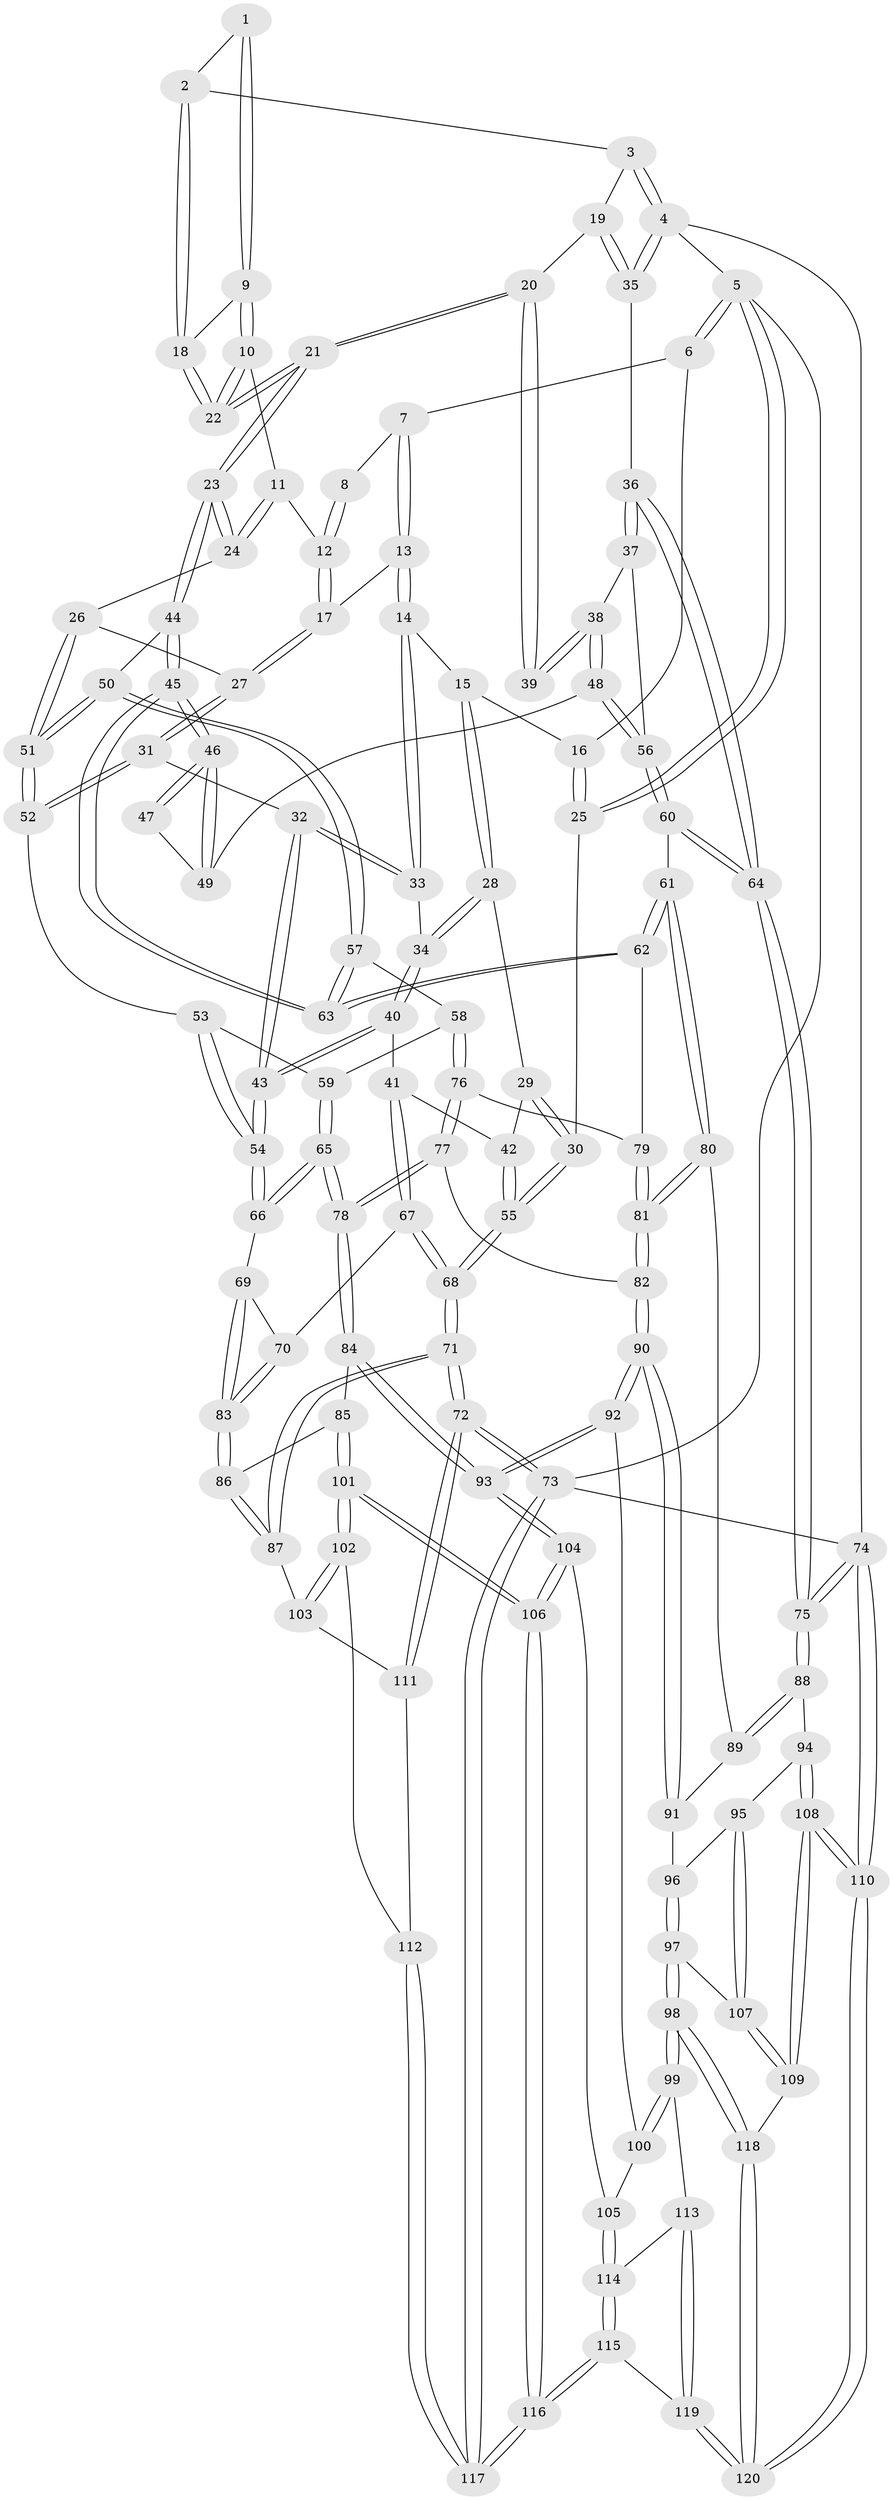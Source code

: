 // Generated by graph-tools (version 1.1) at 2025/03/03/09/25 03:03:23]
// undirected, 120 vertices, 297 edges
graph export_dot {
graph [start="1"]
  node [color=gray90,style=filled];
  1 [pos="+0.4469572008428054+0"];
  2 [pos="+0.738741579672593+0"];
  3 [pos="+0.7703781784128231+0"];
  4 [pos="+1+0"];
  5 [pos="+0+0"];
  6 [pos="+0.2727999366554603+0"];
  7 [pos="+0.3176841816368912+0"];
  8 [pos="+0.42381226985444603+0"];
  9 [pos="+0.5014558203209735+0.12887033545209084"];
  10 [pos="+0.49623212879211376+0.17529688729406734"];
  11 [pos="+0.47375889815807976+0.18666372183121807"];
  12 [pos="+0.41726595145889495+0.18985324803121337"];
  13 [pos="+0.33411801712242234+0.17545389807917539"];
  14 [pos="+0.20462935907240667+0.19683127960464245"];
  15 [pos="+0.15707150862574235+0.17586855688116843"];
  16 [pos="+0.13274807643053949+0.14460560955695254"];
  17 [pos="+0.37868154753176764+0.20139867411579157"];
  18 [pos="+0.6604652415636798+0.02183139050814826"];
  19 [pos="+0.8094725637115416+0.20463662057763912"];
  20 [pos="+0.8032998518729666+0.22327127464058874"];
  21 [pos="+0.682849689747497+0.2853415226949435"];
  22 [pos="+0.6279336599219885+0.20670021494606755"];
  23 [pos="+0.6712006924735373+0.33057684887947386"];
  24 [pos="+0.49800647519128327+0.31080892786593245"];
  25 [pos="+0+0.12506323678130113"];
  26 [pos="+0.4579732236922553+0.34462460973197173"];
  27 [pos="+0.3694740400766552+0.32070799977817266"];
  28 [pos="+0.11049211885601844+0.29564884647510875"];
  29 [pos="+0.10111029429292191+0.30070003348083485"];
  30 [pos="+0+0.2715914911146049"];
  31 [pos="+0.35054485074183656+0.33999366434421546"];
  32 [pos="+0.2453971135682484+0.321495547741473"];
  33 [pos="+0.24234516398611153+0.3172606596529871"];
  34 [pos="+0.14256407989491957+0.3352797685507646"];
  35 [pos="+1+0"];
  36 [pos="+1+0.30689793055675496"];
  37 [pos="+1+0.3154503709449947"];
  38 [pos="+0.9378365245630236+0.3123579088882129"];
  39 [pos="+0.9206309485141672+0.30502989441003386"];
  40 [pos="+0.1581973929313711+0.4610065896914417"];
  41 [pos="+0.14686194891750817+0.4615794090140285"];
  42 [pos="+0.0549490179822494+0.3973027587453172"];
  43 [pos="+0.18759111398670547+0.46942037244656315"];
  44 [pos="+0.6720411308680962+0.34582013382333165"];
  45 [pos="+0.7068200295101309+0.4310916460701585"];
  46 [pos="+0.712924340812518+0.4305884840251094"];
  47 [pos="+0.8524806750598688+0.35089711081316854"];
  48 [pos="+0.8584009383458335+0.4393228365401644"];
  49 [pos="+0.8361332830527981+0.43735595699433866"];
  50 [pos="+0.4904808881654127+0.42850479872443564"];
  51 [pos="+0.4869452419664685+0.4238925900726531"];
  52 [pos="+0.34613561594890174+0.4094409187124791"];
  53 [pos="+0.3436439320970328+0.41641701441404694"];
  54 [pos="+0.19352680147635812+0.47447045185760245"];
  55 [pos="+0+0.37229264701277076"];
  56 [pos="+0.8882219533676503+0.46963699504778805"];
  57 [pos="+0.4854361234969034+0.48070509408566026"];
  58 [pos="+0.470110975151769+0.5160558947433727"];
  59 [pos="+0.38059052443235125+0.49772017169509225"];
  60 [pos="+0.9558197820729877+0.5828471462590199"];
  61 [pos="+0.8810382879249163+0.6092300899909616"];
  62 [pos="+0.7007752570092928+0.4878666460290065"];
  63 [pos="+0.7005538805843976+0.4689604193910785"];
  64 [pos="+1+0.5949219482779069"];
  65 [pos="+0.2849478694975931+0.5919472749045243"];
  66 [pos="+0.2369703138873264+0.5780258960457612"];
  67 [pos="+0+0.58813331227028"];
  68 [pos="+0+0.6202331659892271"];
  69 [pos="+0.22459833379224783+0.5906738521334445"];
  70 [pos="+0.05430698171840133+0.6095007143640582"];
  71 [pos="+0+0.6629111963664086"];
  72 [pos="+0+0.8913639947792035"];
  73 [pos="+0+1"];
  74 [pos="+1+1"];
  75 [pos="+1+0.7305416854693372"];
  76 [pos="+0.49154119166791005+0.5720328743532488"];
  77 [pos="+0.48936373846055614+0.5980822988799797"];
  78 [pos="+0.39762943830711944+0.7151007555797865"];
  79 [pos="+0.6924617663671342+0.5028062351477607"];
  80 [pos="+0.8758995720707735+0.616485707428639"];
  81 [pos="+0.6632073928372114+0.6800867273621904"];
  82 [pos="+0.6630502922152173+0.6803910860383404"];
  83 [pos="+0.16585228263123625+0.7149171732004083"];
  84 [pos="+0.39796345066324007+0.7256754278796915"];
  85 [pos="+0.25910662355885944+0.7542261873764724"];
  86 [pos="+0.16333970269751477+0.7429201216701745"];
  87 [pos="+0.1492314822290144+0.7595011465649635"];
  88 [pos="+0.8981760217694023+0.7799646851316018"];
  89 [pos="+0.8454617937731977+0.720056981792039"];
  90 [pos="+0.6637503952240449+0.7299528616646822"];
  91 [pos="+0.7730894369533211+0.7566069471209538"];
  92 [pos="+0.6624683745462913+0.7318226022727717"];
  93 [pos="+0.40615778989722856+0.7432091403379835"];
  94 [pos="+0.8745754792485366+0.8441547633633908"];
  95 [pos="+0.8393442267227043+0.8470145554897094"];
  96 [pos="+0.781822656265607+0.7794538059696811"];
  97 [pos="+0.7469748262430934+0.901475398809223"];
  98 [pos="+0.6805046075408231+0.9174499311119754"];
  99 [pos="+0.6375678926207228+0.8703197320120618"];
  100 [pos="+0.6610234989146646+0.7392679619750864"];
  101 [pos="+0.24906375975886724+0.9334767861949966"];
  102 [pos="+0.23342420965273858+0.9212628447736478"];
  103 [pos="+0.14357460037342318+0.8170492905124169"];
  104 [pos="+0.4114861018759485+0.8045856229619438"];
  105 [pos="+0.4585658239945118+0.8294993106991371"];
  106 [pos="+0.30389799167072346+0.9915182998593818"];
  107 [pos="+0.7823602366815094+0.9024309808727781"];
  108 [pos="+1+1"];
  109 [pos="+0.9042096911955984+1"];
  110 [pos="+1+1"];
  111 [pos="+0.08092931065210723+0.854007989429778"];
  112 [pos="+0.097815417186521+0.9325319888864881"];
  113 [pos="+0.5820963663602664+0.8808119620397796"];
  114 [pos="+0.5405873162340585+0.8748476268479904"];
  115 [pos="+0.32877237538441145+1"];
  116 [pos="+0.32087816533426944+1"];
  117 [pos="+0+1"];
  118 [pos="+0.6820486524616275+0.9517936550437811"];
  119 [pos="+0.46989239085919576+1"];
  120 [pos="+0.6480357448788837+1"];
  1 -- 2;
  1 -- 9;
  1 -- 9;
  2 -- 3;
  2 -- 18;
  2 -- 18;
  3 -- 4;
  3 -- 4;
  3 -- 19;
  4 -- 5;
  4 -- 35;
  4 -- 35;
  4 -- 74;
  5 -- 6;
  5 -- 6;
  5 -- 25;
  5 -- 25;
  5 -- 73;
  6 -- 7;
  6 -- 16;
  7 -- 8;
  7 -- 13;
  7 -- 13;
  8 -- 12;
  8 -- 12;
  9 -- 10;
  9 -- 10;
  9 -- 18;
  10 -- 11;
  10 -- 22;
  10 -- 22;
  11 -- 12;
  11 -- 24;
  11 -- 24;
  12 -- 17;
  12 -- 17;
  13 -- 14;
  13 -- 14;
  13 -- 17;
  14 -- 15;
  14 -- 33;
  14 -- 33;
  15 -- 16;
  15 -- 28;
  15 -- 28;
  16 -- 25;
  16 -- 25;
  17 -- 27;
  17 -- 27;
  18 -- 22;
  18 -- 22;
  19 -- 20;
  19 -- 35;
  19 -- 35;
  20 -- 21;
  20 -- 21;
  20 -- 39;
  20 -- 39;
  21 -- 22;
  21 -- 22;
  21 -- 23;
  21 -- 23;
  23 -- 24;
  23 -- 24;
  23 -- 44;
  23 -- 44;
  24 -- 26;
  25 -- 30;
  26 -- 27;
  26 -- 51;
  26 -- 51;
  27 -- 31;
  27 -- 31;
  28 -- 29;
  28 -- 34;
  28 -- 34;
  29 -- 30;
  29 -- 30;
  29 -- 42;
  30 -- 55;
  30 -- 55;
  31 -- 32;
  31 -- 52;
  31 -- 52;
  32 -- 33;
  32 -- 33;
  32 -- 43;
  32 -- 43;
  33 -- 34;
  34 -- 40;
  34 -- 40;
  35 -- 36;
  36 -- 37;
  36 -- 37;
  36 -- 64;
  36 -- 64;
  37 -- 38;
  37 -- 56;
  38 -- 39;
  38 -- 39;
  38 -- 48;
  38 -- 48;
  40 -- 41;
  40 -- 43;
  40 -- 43;
  41 -- 42;
  41 -- 67;
  41 -- 67;
  42 -- 55;
  42 -- 55;
  43 -- 54;
  43 -- 54;
  44 -- 45;
  44 -- 45;
  44 -- 50;
  45 -- 46;
  45 -- 46;
  45 -- 63;
  45 -- 63;
  46 -- 47;
  46 -- 47;
  46 -- 49;
  46 -- 49;
  47 -- 49;
  48 -- 49;
  48 -- 56;
  48 -- 56;
  50 -- 51;
  50 -- 51;
  50 -- 57;
  50 -- 57;
  51 -- 52;
  51 -- 52;
  52 -- 53;
  53 -- 54;
  53 -- 54;
  53 -- 59;
  54 -- 66;
  54 -- 66;
  55 -- 68;
  55 -- 68;
  56 -- 60;
  56 -- 60;
  57 -- 58;
  57 -- 63;
  57 -- 63;
  58 -- 59;
  58 -- 76;
  58 -- 76;
  59 -- 65;
  59 -- 65;
  60 -- 61;
  60 -- 64;
  60 -- 64;
  61 -- 62;
  61 -- 62;
  61 -- 80;
  61 -- 80;
  62 -- 63;
  62 -- 63;
  62 -- 79;
  64 -- 75;
  64 -- 75;
  65 -- 66;
  65 -- 66;
  65 -- 78;
  65 -- 78;
  66 -- 69;
  67 -- 68;
  67 -- 68;
  67 -- 70;
  68 -- 71;
  68 -- 71;
  69 -- 70;
  69 -- 83;
  69 -- 83;
  70 -- 83;
  70 -- 83;
  71 -- 72;
  71 -- 72;
  71 -- 87;
  71 -- 87;
  72 -- 73;
  72 -- 73;
  72 -- 111;
  72 -- 111;
  73 -- 117;
  73 -- 117;
  73 -- 74;
  74 -- 75;
  74 -- 75;
  74 -- 110;
  74 -- 110;
  75 -- 88;
  75 -- 88;
  76 -- 77;
  76 -- 77;
  76 -- 79;
  77 -- 78;
  77 -- 78;
  77 -- 82;
  78 -- 84;
  78 -- 84;
  79 -- 81;
  79 -- 81;
  80 -- 81;
  80 -- 81;
  80 -- 89;
  81 -- 82;
  81 -- 82;
  82 -- 90;
  82 -- 90;
  83 -- 86;
  83 -- 86;
  84 -- 85;
  84 -- 93;
  84 -- 93;
  85 -- 86;
  85 -- 101;
  85 -- 101;
  86 -- 87;
  86 -- 87;
  87 -- 103;
  88 -- 89;
  88 -- 89;
  88 -- 94;
  89 -- 91;
  90 -- 91;
  90 -- 91;
  90 -- 92;
  90 -- 92;
  91 -- 96;
  92 -- 93;
  92 -- 93;
  92 -- 100;
  93 -- 104;
  93 -- 104;
  94 -- 95;
  94 -- 108;
  94 -- 108;
  95 -- 96;
  95 -- 107;
  95 -- 107;
  96 -- 97;
  96 -- 97;
  97 -- 98;
  97 -- 98;
  97 -- 107;
  98 -- 99;
  98 -- 99;
  98 -- 118;
  98 -- 118;
  99 -- 100;
  99 -- 100;
  99 -- 113;
  100 -- 105;
  101 -- 102;
  101 -- 102;
  101 -- 106;
  101 -- 106;
  102 -- 103;
  102 -- 103;
  102 -- 112;
  103 -- 111;
  104 -- 105;
  104 -- 106;
  104 -- 106;
  105 -- 114;
  105 -- 114;
  106 -- 116;
  106 -- 116;
  107 -- 109;
  107 -- 109;
  108 -- 109;
  108 -- 109;
  108 -- 110;
  108 -- 110;
  109 -- 118;
  110 -- 120;
  110 -- 120;
  111 -- 112;
  112 -- 117;
  112 -- 117;
  113 -- 114;
  113 -- 119;
  113 -- 119;
  114 -- 115;
  114 -- 115;
  115 -- 116;
  115 -- 116;
  115 -- 119;
  116 -- 117;
  116 -- 117;
  118 -- 120;
  118 -- 120;
  119 -- 120;
  119 -- 120;
}
